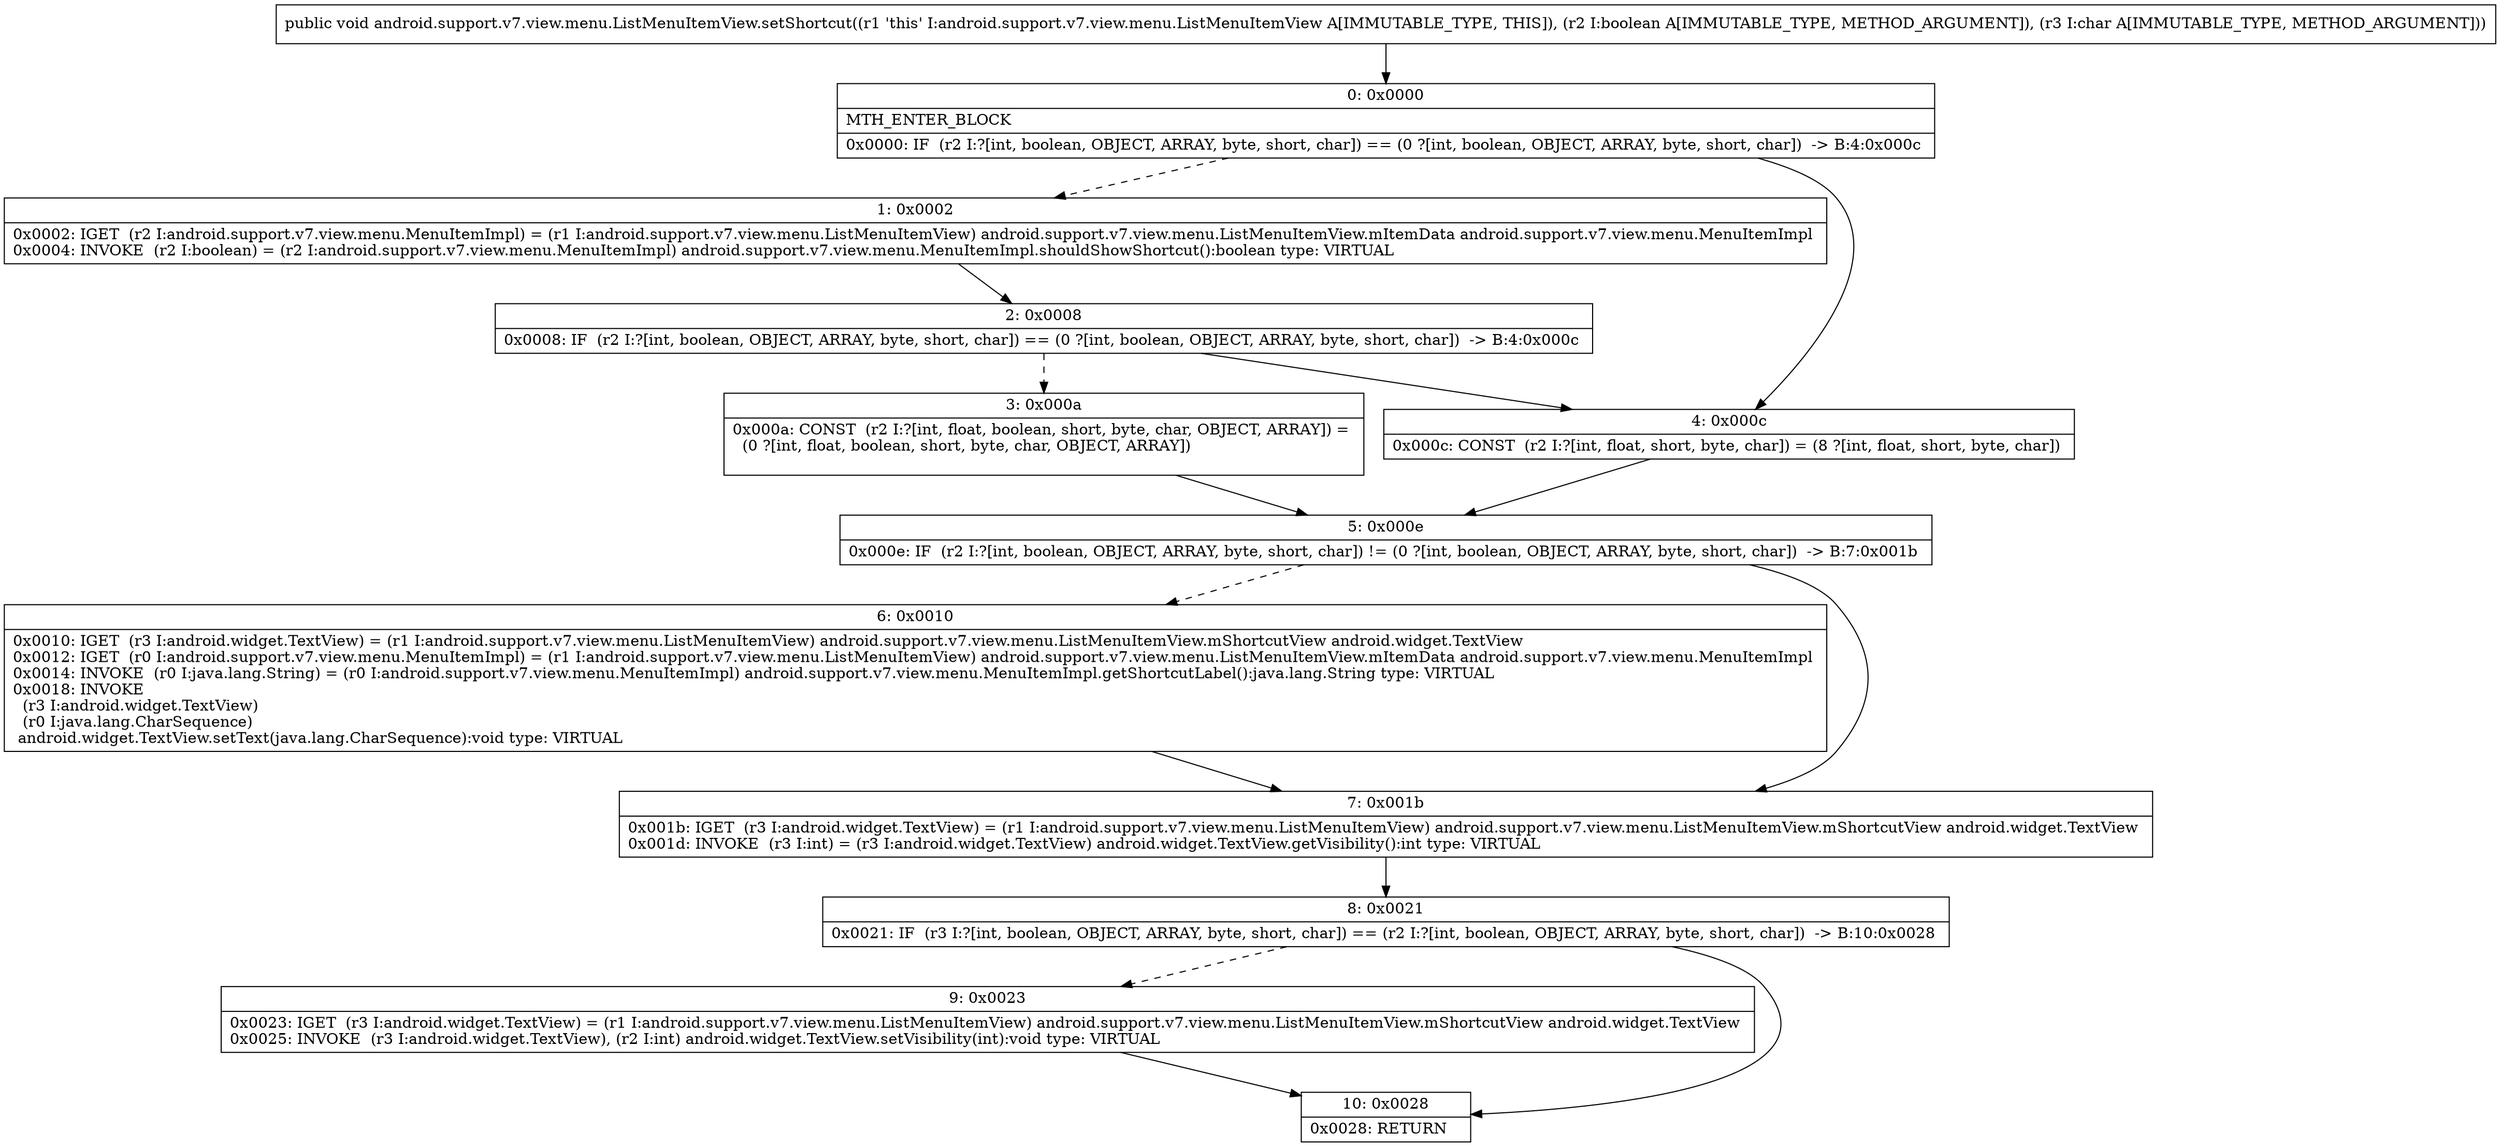 digraph "CFG forandroid.support.v7.view.menu.ListMenuItemView.setShortcut(ZC)V" {
Node_0 [shape=record,label="{0\:\ 0x0000|MTH_ENTER_BLOCK\l|0x0000: IF  (r2 I:?[int, boolean, OBJECT, ARRAY, byte, short, char]) == (0 ?[int, boolean, OBJECT, ARRAY, byte, short, char])  \-\> B:4:0x000c \l}"];
Node_1 [shape=record,label="{1\:\ 0x0002|0x0002: IGET  (r2 I:android.support.v7.view.menu.MenuItemImpl) = (r1 I:android.support.v7.view.menu.ListMenuItemView) android.support.v7.view.menu.ListMenuItemView.mItemData android.support.v7.view.menu.MenuItemImpl \l0x0004: INVOKE  (r2 I:boolean) = (r2 I:android.support.v7.view.menu.MenuItemImpl) android.support.v7.view.menu.MenuItemImpl.shouldShowShortcut():boolean type: VIRTUAL \l}"];
Node_2 [shape=record,label="{2\:\ 0x0008|0x0008: IF  (r2 I:?[int, boolean, OBJECT, ARRAY, byte, short, char]) == (0 ?[int, boolean, OBJECT, ARRAY, byte, short, char])  \-\> B:4:0x000c \l}"];
Node_3 [shape=record,label="{3\:\ 0x000a|0x000a: CONST  (r2 I:?[int, float, boolean, short, byte, char, OBJECT, ARRAY]) = \l  (0 ?[int, float, boolean, short, byte, char, OBJECT, ARRAY])\l \l}"];
Node_4 [shape=record,label="{4\:\ 0x000c|0x000c: CONST  (r2 I:?[int, float, short, byte, char]) = (8 ?[int, float, short, byte, char]) \l}"];
Node_5 [shape=record,label="{5\:\ 0x000e|0x000e: IF  (r2 I:?[int, boolean, OBJECT, ARRAY, byte, short, char]) != (0 ?[int, boolean, OBJECT, ARRAY, byte, short, char])  \-\> B:7:0x001b \l}"];
Node_6 [shape=record,label="{6\:\ 0x0010|0x0010: IGET  (r3 I:android.widget.TextView) = (r1 I:android.support.v7.view.menu.ListMenuItemView) android.support.v7.view.menu.ListMenuItemView.mShortcutView android.widget.TextView \l0x0012: IGET  (r0 I:android.support.v7.view.menu.MenuItemImpl) = (r1 I:android.support.v7.view.menu.ListMenuItemView) android.support.v7.view.menu.ListMenuItemView.mItemData android.support.v7.view.menu.MenuItemImpl \l0x0014: INVOKE  (r0 I:java.lang.String) = (r0 I:android.support.v7.view.menu.MenuItemImpl) android.support.v7.view.menu.MenuItemImpl.getShortcutLabel():java.lang.String type: VIRTUAL \l0x0018: INVOKE  \l  (r3 I:android.widget.TextView)\l  (r0 I:java.lang.CharSequence)\l android.widget.TextView.setText(java.lang.CharSequence):void type: VIRTUAL \l}"];
Node_7 [shape=record,label="{7\:\ 0x001b|0x001b: IGET  (r3 I:android.widget.TextView) = (r1 I:android.support.v7.view.menu.ListMenuItemView) android.support.v7.view.menu.ListMenuItemView.mShortcutView android.widget.TextView \l0x001d: INVOKE  (r3 I:int) = (r3 I:android.widget.TextView) android.widget.TextView.getVisibility():int type: VIRTUAL \l}"];
Node_8 [shape=record,label="{8\:\ 0x0021|0x0021: IF  (r3 I:?[int, boolean, OBJECT, ARRAY, byte, short, char]) == (r2 I:?[int, boolean, OBJECT, ARRAY, byte, short, char])  \-\> B:10:0x0028 \l}"];
Node_9 [shape=record,label="{9\:\ 0x0023|0x0023: IGET  (r3 I:android.widget.TextView) = (r1 I:android.support.v7.view.menu.ListMenuItemView) android.support.v7.view.menu.ListMenuItemView.mShortcutView android.widget.TextView \l0x0025: INVOKE  (r3 I:android.widget.TextView), (r2 I:int) android.widget.TextView.setVisibility(int):void type: VIRTUAL \l}"];
Node_10 [shape=record,label="{10\:\ 0x0028|0x0028: RETURN   \l}"];
MethodNode[shape=record,label="{public void android.support.v7.view.menu.ListMenuItemView.setShortcut((r1 'this' I:android.support.v7.view.menu.ListMenuItemView A[IMMUTABLE_TYPE, THIS]), (r2 I:boolean A[IMMUTABLE_TYPE, METHOD_ARGUMENT]), (r3 I:char A[IMMUTABLE_TYPE, METHOD_ARGUMENT])) }"];
MethodNode -> Node_0;
Node_0 -> Node_1[style=dashed];
Node_0 -> Node_4;
Node_1 -> Node_2;
Node_2 -> Node_3[style=dashed];
Node_2 -> Node_4;
Node_3 -> Node_5;
Node_4 -> Node_5;
Node_5 -> Node_6[style=dashed];
Node_5 -> Node_7;
Node_6 -> Node_7;
Node_7 -> Node_8;
Node_8 -> Node_9[style=dashed];
Node_8 -> Node_10;
Node_9 -> Node_10;
}

